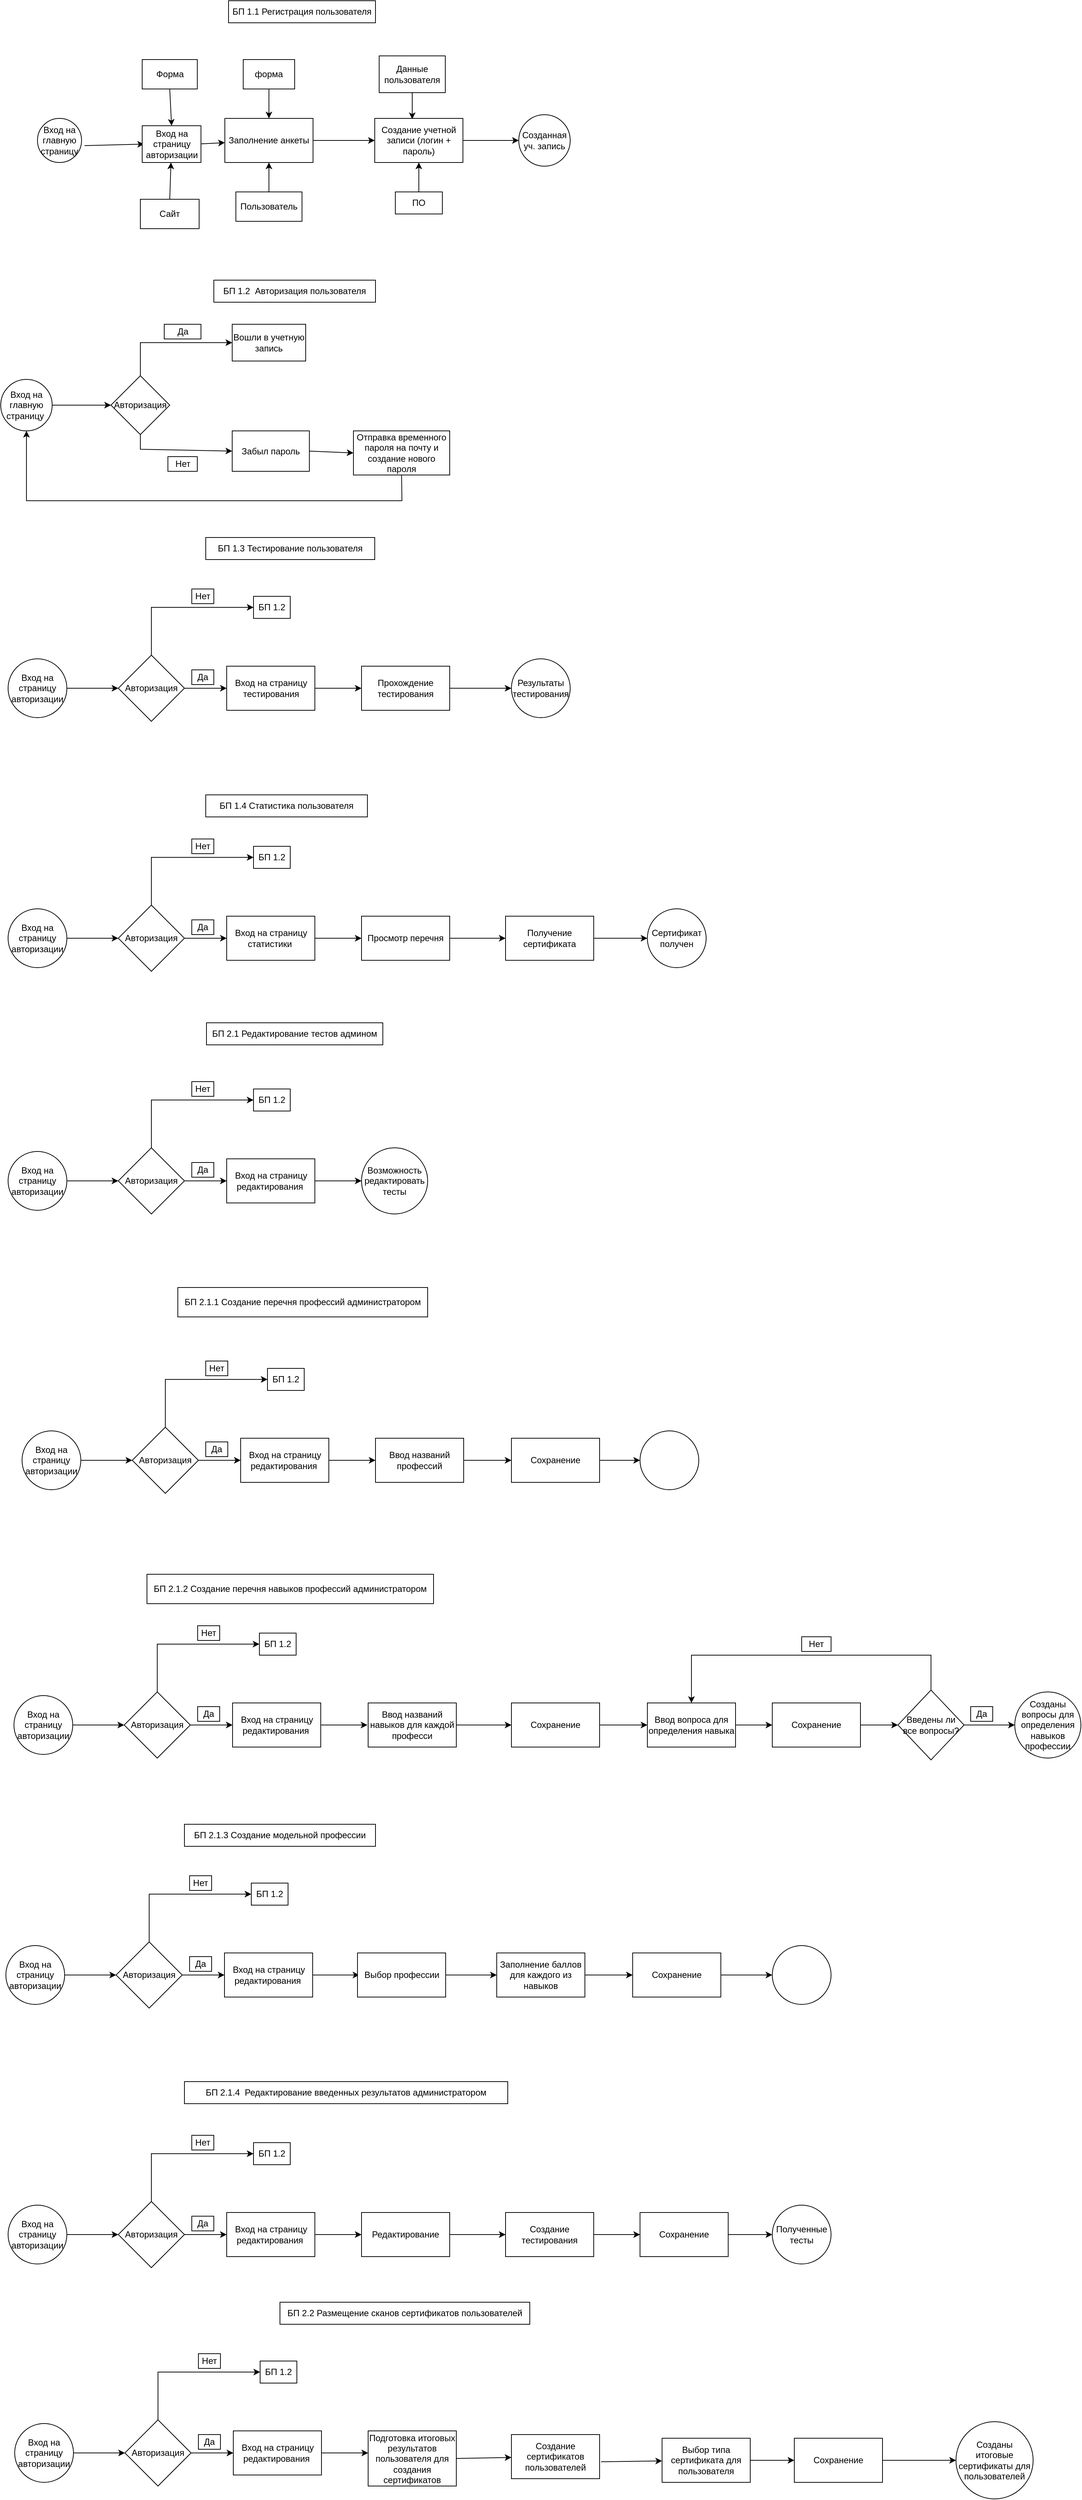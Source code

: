 <mxfile version="21.8.0" type="device">
  <diagram name="Страница — 1" id="eKmvlIrPZqsu3NTZ5pW7">
    <mxGraphModel dx="1434" dy="1959" grid="1" gridSize="10" guides="1" tooltips="1" connect="1" arrows="1" fold="1" page="1" pageScale="1" pageWidth="827" pageHeight="1169" math="0" shadow="0">
      <root>
        <mxCell id="0" />
        <mxCell id="1" parent="0" />
        <mxCell id="GzU0pgGpL7UO4AFy3YDo-4" value="" style="endArrow=classic;html=1;rounded=0;exitX=0.5;exitY=0;exitDx=0;exitDy=0;" edge="1" parent="1" source="GzU0pgGpL7UO4AFy3YDo-5" target="GzU0pgGpL7UO4AFy3YDo-54">
          <mxGeometry width="50" height="50" relative="1" as="geometry">
            <mxPoint x="245" y="196" as="sourcePoint" />
            <mxPoint x="250" y="160" as="targetPoint" />
          </mxGeometry>
        </mxCell>
        <mxCell id="GzU0pgGpL7UO4AFy3YDo-5" value="Сайт" style="whiteSpace=wrap;html=1;" vertex="1" parent="1">
          <mxGeometry x="210" y="200" width="80" height="40" as="geometry" />
        </mxCell>
        <mxCell id="GzU0pgGpL7UO4AFy3YDo-6" value="" style="endArrow=classic;html=1;rounded=0;entryX=0.5;entryY=0;entryDx=0;entryDy=0;exitX=0.5;exitY=1;exitDx=0;exitDy=0;" edge="1" parent="1" source="GzU0pgGpL7UO4AFy3YDo-9" target="GzU0pgGpL7UO4AFy3YDo-54">
          <mxGeometry width="50" height="50" relative="1" as="geometry">
            <mxPoint x="250" y="60" as="sourcePoint" />
            <mxPoint x="250" y="90" as="targetPoint" />
          </mxGeometry>
        </mxCell>
        <mxCell id="GzU0pgGpL7UO4AFy3YDo-9" value="Форма" style="rounded=0;whiteSpace=wrap;html=1;" vertex="1" parent="1">
          <mxGeometry x="212.5" y="10" width="75" height="40" as="geometry" />
        </mxCell>
        <mxCell id="GzU0pgGpL7UO4AFy3YDo-10" value="" style="endArrow=classic;html=1;rounded=0;exitX=1;exitY=0.5;exitDx=0;exitDy=0;" edge="1" parent="1" target="GzU0pgGpL7UO4AFy3YDo-11">
          <mxGeometry width="50" height="50" relative="1" as="geometry">
            <mxPoint x="285" y="125" as="sourcePoint" />
            <mxPoint x="365" y="130" as="targetPoint" />
          </mxGeometry>
        </mxCell>
        <mxCell id="GzU0pgGpL7UO4AFy3YDo-11" value="Заполнение анкеты" style="rounded=0;whiteSpace=wrap;html=1;" vertex="1" parent="1">
          <mxGeometry x="325" y="90" width="120" height="60" as="geometry" />
        </mxCell>
        <mxCell id="GzU0pgGpL7UO4AFy3YDo-12" value="Пользователь" style="rounded=0;whiteSpace=wrap;html=1;" vertex="1" parent="1">
          <mxGeometry x="340" y="190" width="90" height="40" as="geometry" />
        </mxCell>
        <mxCell id="GzU0pgGpL7UO4AFy3YDo-13" value="форма" style="rounded=0;whiteSpace=wrap;html=1;" vertex="1" parent="1">
          <mxGeometry x="350" y="10" width="70" height="40" as="geometry" />
        </mxCell>
        <mxCell id="GzU0pgGpL7UO4AFy3YDo-14" value="" style="endArrow=classic;html=1;rounded=0;entryX=0.5;entryY=0;entryDx=0;entryDy=0;exitX=0.5;exitY=1;exitDx=0;exitDy=0;" edge="1" parent="1" source="GzU0pgGpL7UO4AFy3YDo-13" target="GzU0pgGpL7UO4AFy3YDo-11">
          <mxGeometry width="50" height="50" relative="1" as="geometry">
            <mxPoint x="505" y="430" as="sourcePoint" />
            <mxPoint x="555" y="380" as="targetPoint" />
          </mxGeometry>
        </mxCell>
        <mxCell id="GzU0pgGpL7UO4AFy3YDo-17" value="" style="endArrow=classic;html=1;rounded=0;entryX=0.5;entryY=1;entryDx=0;entryDy=0;exitX=0.5;exitY=0;exitDx=0;exitDy=0;" edge="1" parent="1" source="GzU0pgGpL7UO4AFy3YDo-12" target="GzU0pgGpL7UO4AFy3YDo-11">
          <mxGeometry width="50" height="50" relative="1" as="geometry">
            <mxPoint x="505" y="430" as="sourcePoint" />
            <mxPoint x="555" y="380" as="targetPoint" />
          </mxGeometry>
        </mxCell>
        <mxCell id="GzU0pgGpL7UO4AFy3YDo-18" value="Создание учетной записи (логин + пароль)" style="rounded=0;whiteSpace=wrap;html=1;" vertex="1" parent="1">
          <mxGeometry x="529" y="90" width="120" height="60" as="geometry" />
        </mxCell>
        <mxCell id="GzU0pgGpL7UO4AFy3YDo-19" value="" style="endArrow=classic;html=1;rounded=0;entryX=0;entryY=0.5;entryDx=0;entryDy=0;exitX=1;exitY=0.5;exitDx=0;exitDy=0;" edge="1" parent="1" source="GzU0pgGpL7UO4AFy3YDo-11" target="GzU0pgGpL7UO4AFy3YDo-18">
          <mxGeometry width="50" height="50" relative="1" as="geometry">
            <mxPoint x="505" y="430" as="sourcePoint" />
            <mxPoint x="555" y="380" as="targetPoint" />
          </mxGeometry>
        </mxCell>
        <mxCell id="GzU0pgGpL7UO4AFy3YDo-21" value="Данные пользователя" style="rounded=0;whiteSpace=wrap;html=1;" vertex="1" parent="1">
          <mxGeometry x="535" y="5" width="90" height="50" as="geometry" />
        </mxCell>
        <mxCell id="GzU0pgGpL7UO4AFy3YDo-22" value="ПО" style="rounded=0;whiteSpace=wrap;html=1;" vertex="1" parent="1">
          <mxGeometry x="557" y="190" width="64" height="30" as="geometry" />
        </mxCell>
        <mxCell id="GzU0pgGpL7UO4AFy3YDo-23" value="" style="endArrow=classic;html=1;rounded=0;entryX=0.5;entryY=1;entryDx=0;entryDy=0;exitX=0.5;exitY=0;exitDx=0;exitDy=0;" edge="1" parent="1" source="GzU0pgGpL7UO4AFy3YDo-22" target="GzU0pgGpL7UO4AFy3YDo-18">
          <mxGeometry width="50" height="50" relative="1" as="geometry">
            <mxPoint x="505" y="430" as="sourcePoint" />
            <mxPoint x="555" y="380" as="targetPoint" />
          </mxGeometry>
        </mxCell>
        <mxCell id="GzU0pgGpL7UO4AFy3YDo-24" value="" style="endArrow=classic;html=1;rounded=0;entryX=0.425;entryY=0.017;entryDx=0;entryDy=0;exitX=0.5;exitY=1;exitDx=0;exitDy=0;entryPerimeter=0;" edge="1" parent="1" source="GzU0pgGpL7UO4AFy3YDo-21" target="GzU0pgGpL7UO4AFy3YDo-18">
          <mxGeometry width="50" height="50" relative="1" as="geometry">
            <mxPoint x="505" y="430" as="sourcePoint" />
            <mxPoint x="555" y="380" as="targetPoint" />
          </mxGeometry>
        </mxCell>
        <mxCell id="GzU0pgGpL7UO4AFy3YDo-25" value="" style="endArrow=classic;html=1;rounded=0;exitX=1;exitY=0.5;exitDx=0;exitDy=0;" edge="1" parent="1" source="GzU0pgGpL7UO4AFy3YDo-18">
          <mxGeometry width="50" height="50" relative="1" as="geometry">
            <mxPoint x="505" y="430" as="sourcePoint" />
            <mxPoint x="725" y="120" as="targetPoint" />
          </mxGeometry>
        </mxCell>
        <mxCell id="GzU0pgGpL7UO4AFy3YDo-27" value="Созданная уч. запись" style="ellipse;whiteSpace=wrap;html=1;aspect=fixed;" vertex="1" parent="1">
          <mxGeometry x="725" y="85" width="70" height="70" as="geometry" />
        </mxCell>
        <mxCell id="GzU0pgGpL7UO4AFy3YDo-28" value="БП 1.1 Регистрация пользователя" style="rounded=0;whiteSpace=wrap;html=1;" vertex="1" parent="1">
          <mxGeometry x="330" y="-70" width="200" height="30" as="geometry" />
        </mxCell>
        <mxCell id="GzU0pgGpL7UO4AFy3YDo-29" value="Вход на главную страницу&amp;nbsp;" style="ellipse;whiteSpace=wrap;html=1;aspect=fixed;" vertex="1" parent="1">
          <mxGeometry x="20" y="445" width="70" height="70" as="geometry" />
        </mxCell>
        <mxCell id="GzU0pgGpL7UO4AFy3YDo-30" value="БП 1.2&amp;nbsp; Авторизация пользователя" style="rounded=0;whiteSpace=wrap;html=1;" vertex="1" parent="1">
          <mxGeometry x="310" y="310" width="220" height="30" as="geometry" />
        </mxCell>
        <mxCell id="GzU0pgGpL7UO4AFy3YDo-50" value="Вход на главную страницу" style="ellipse;whiteSpace=wrap;html=1;aspect=fixed;" vertex="1" parent="1">
          <mxGeometry x="70" y="90" width="60" height="60" as="geometry" />
        </mxCell>
        <mxCell id="GzU0pgGpL7UO4AFy3YDo-52" value="" style="endArrow=classic;html=1;rounded=0;entryX=0;entryY=0.5;entryDx=0;entryDy=0;exitX=1.067;exitY=0.617;exitDx=0;exitDy=0;exitPerimeter=0;" edge="1" parent="1" source="GzU0pgGpL7UO4AFy3YDo-50">
          <mxGeometry width="50" height="50" relative="1" as="geometry">
            <mxPoint x="100" y="170" as="sourcePoint" />
            <mxPoint x="215" y="125" as="targetPoint" />
            <Array as="points" />
          </mxGeometry>
        </mxCell>
        <mxCell id="GzU0pgGpL7UO4AFy3YDo-54" value="Вход на страницу авторизации" style="rounded=0;whiteSpace=wrap;html=1;" vertex="1" parent="1">
          <mxGeometry x="212.5" y="100" width="80" height="50" as="geometry" />
        </mxCell>
        <mxCell id="GzU0pgGpL7UO4AFy3YDo-55" value="Авторизация" style="rhombus;whiteSpace=wrap;html=1;" vertex="1" parent="1">
          <mxGeometry x="170" y="440" width="80" height="80" as="geometry" />
        </mxCell>
        <mxCell id="GzU0pgGpL7UO4AFy3YDo-56" value="Вошли в учетную запись" style="rounded=0;whiteSpace=wrap;html=1;" vertex="1" parent="1">
          <mxGeometry x="335" y="370" width="100" height="50" as="geometry" />
        </mxCell>
        <mxCell id="GzU0pgGpL7UO4AFy3YDo-57" value="Забыл пароль" style="rounded=0;whiteSpace=wrap;html=1;" vertex="1" parent="1">
          <mxGeometry x="335" y="515" width="105" height="55" as="geometry" />
        </mxCell>
        <mxCell id="GzU0pgGpL7UO4AFy3YDo-58" value="" style="endArrow=classic;html=1;rounded=0;exitX=0.5;exitY=0;exitDx=0;exitDy=0;entryX=0;entryY=0.5;entryDx=0;entryDy=0;" edge="1" parent="1" source="GzU0pgGpL7UO4AFy3YDo-55" target="GzU0pgGpL7UO4AFy3YDo-56">
          <mxGeometry width="50" height="50" relative="1" as="geometry">
            <mxPoint x="330" y="370" as="sourcePoint" />
            <mxPoint x="380" y="320" as="targetPoint" />
            <Array as="points">
              <mxPoint x="210" y="395" />
            </Array>
          </mxGeometry>
        </mxCell>
        <mxCell id="GzU0pgGpL7UO4AFy3YDo-59" value="" style="endArrow=classic;html=1;rounded=0;exitX=1;exitY=0.5;exitDx=0;exitDy=0;entryX=0;entryY=0.5;entryDx=0;entryDy=0;" edge="1" parent="1" source="GzU0pgGpL7UO4AFy3YDo-29" target="GzU0pgGpL7UO4AFy3YDo-55">
          <mxGeometry width="50" height="50" relative="1" as="geometry">
            <mxPoint x="330" y="370" as="sourcePoint" />
            <mxPoint x="380" y="320" as="targetPoint" />
          </mxGeometry>
        </mxCell>
        <mxCell id="GzU0pgGpL7UO4AFy3YDo-60" value="" style="endArrow=classic;html=1;rounded=0;exitX=0.5;exitY=1;exitDx=0;exitDy=0;entryX=0;entryY=0.5;entryDx=0;entryDy=0;" edge="1" parent="1" source="GzU0pgGpL7UO4AFy3YDo-55" target="GzU0pgGpL7UO4AFy3YDo-57">
          <mxGeometry width="50" height="50" relative="1" as="geometry">
            <mxPoint x="330" y="370" as="sourcePoint" />
            <mxPoint x="380" y="320" as="targetPoint" />
            <Array as="points">
              <mxPoint x="210" y="540" />
            </Array>
          </mxGeometry>
        </mxCell>
        <mxCell id="GzU0pgGpL7UO4AFy3YDo-61" value="Отправка временного пароля на почту и создание нового пароля" style="rounded=0;whiteSpace=wrap;html=1;" vertex="1" parent="1">
          <mxGeometry x="500" y="515" width="131" height="60" as="geometry" />
        </mxCell>
        <mxCell id="GzU0pgGpL7UO4AFy3YDo-62" value="" style="endArrow=classic;html=1;rounded=0;entryX=0;entryY=0.5;entryDx=0;entryDy=0;exitX=1;exitY=0.5;exitDx=0;exitDy=0;" edge="1" parent="1" source="GzU0pgGpL7UO4AFy3YDo-57" target="GzU0pgGpL7UO4AFy3YDo-61">
          <mxGeometry width="50" height="50" relative="1" as="geometry">
            <mxPoint x="330" y="370" as="sourcePoint" />
            <mxPoint x="380" y="320" as="targetPoint" />
          </mxGeometry>
        </mxCell>
        <mxCell id="GzU0pgGpL7UO4AFy3YDo-63" value="" style="endArrow=classic;html=1;rounded=0;entryX=0.5;entryY=1;entryDx=0;entryDy=0;exitX=0.5;exitY=1;exitDx=0;exitDy=0;" edge="1" parent="1" source="GzU0pgGpL7UO4AFy3YDo-61" target="GzU0pgGpL7UO4AFy3YDo-29">
          <mxGeometry width="50" height="50" relative="1" as="geometry">
            <mxPoint x="330" y="370" as="sourcePoint" />
            <mxPoint x="380" y="320" as="targetPoint" />
            <Array as="points">
              <mxPoint x="566" y="610" />
              <mxPoint x="55" y="610" />
            </Array>
          </mxGeometry>
        </mxCell>
        <mxCell id="GzU0pgGpL7UO4AFy3YDo-65" value="Да" style="rounded=0;whiteSpace=wrap;html=1;" vertex="1" parent="1">
          <mxGeometry x="242.5" y="370" width="50" height="20" as="geometry" />
        </mxCell>
        <mxCell id="GzU0pgGpL7UO4AFy3YDo-66" value="Нет" style="rounded=0;whiteSpace=wrap;html=1;" vertex="1" parent="1">
          <mxGeometry x="247.5" y="550" width="40" height="20" as="geometry" />
        </mxCell>
        <mxCell id="GzU0pgGpL7UO4AFy3YDo-67" value="БП 1.3 Тестирование пользователя" style="rounded=0;whiteSpace=wrap;html=1;" vertex="1" parent="1">
          <mxGeometry x="299" y="660" width="230" height="30" as="geometry" />
        </mxCell>
        <mxCell id="GzU0pgGpL7UO4AFy3YDo-68" value="Вход на страницу авторизации" style="ellipse;whiteSpace=wrap;html=1;aspect=fixed;" vertex="1" parent="1">
          <mxGeometry x="30" y="825" width="80" height="80" as="geometry" />
        </mxCell>
        <mxCell id="GzU0pgGpL7UO4AFy3YDo-69" value="Прохождение тестирования" style="rounded=0;whiteSpace=wrap;html=1;" vertex="1" parent="1">
          <mxGeometry x="511" y="835" width="120" height="60" as="geometry" />
        </mxCell>
        <mxCell id="GzU0pgGpL7UO4AFy3YDo-70" value="Вход на страницу тестирования" style="rounded=0;whiteSpace=wrap;html=1;" vertex="1" parent="1">
          <mxGeometry x="327.5" y="835" width="120" height="60" as="geometry" />
        </mxCell>
        <mxCell id="GzU0pgGpL7UO4AFy3YDo-71" value="Авторизация" style="rhombus;whiteSpace=wrap;html=1;" vertex="1" parent="1">
          <mxGeometry x="180" y="820" width="90" height="90" as="geometry" />
        </mxCell>
        <mxCell id="GzU0pgGpL7UO4AFy3YDo-73" value="" style="endArrow=classic;html=1;rounded=0;entryX=0;entryY=0.5;entryDx=0;entryDy=0;exitX=1;exitY=0.5;exitDx=0;exitDy=0;" edge="1" parent="1" source="GzU0pgGpL7UO4AFy3YDo-71" target="GzU0pgGpL7UO4AFy3YDo-70">
          <mxGeometry width="50" height="50" relative="1" as="geometry">
            <mxPoint x="330" y="670" as="sourcePoint" />
            <mxPoint x="380" y="620" as="targetPoint" />
          </mxGeometry>
        </mxCell>
        <mxCell id="GzU0pgGpL7UO4AFy3YDo-74" value="Нет" style="rounded=0;whiteSpace=wrap;html=1;" vertex="1" parent="1">
          <mxGeometry x="280" y="730" width="30" height="20" as="geometry" />
        </mxCell>
        <mxCell id="GzU0pgGpL7UO4AFy3YDo-75" value="Да" style="rounded=0;whiteSpace=wrap;html=1;" vertex="1" parent="1">
          <mxGeometry x="280" y="840" width="30" height="20" as="geometry" />
        </mxCell>
        <mxCell id="GzU0pgGpL7UO4AFy3YDo-77" value="Результаты тестирования" style="ellipse;whiteSpace=wrap;html=1;aspect=fixed;" vertex="1" parent="1">
          <mxGeometry x="715" y="825" width="80" height="80" as="geometry" />
        </mxCell>
        <mxCell id="GzU0pgGpL7UO4AFy3YDo-78" value="" style="endArrow=classic;html=1;rounded=0;entryX=0;entryY=0.5;entryDx=0;entryDy=0;exitX=1;exitY=0.5;exitDx=0;exitDy=0;" edge="1" parent="1" source="GzU0pgGpL7UO4AFy3YDo-70" target="GzU0pgGpL7UO4AFy3YDo-69">
          <mxGeometry width="50" height="50" relative="1" as="geometry">
            <mxPoint x="330" y="670" as="sourcePoint" />
            <mxPoint x="380" y="620" as="targetPoint" />
          </mxGeometry>
        </mxCell>
        <mxCell id="GzU0pgGpL7UO4AFy3YDo-79" value="" style="endArrow=classic;html=1;rounded=0;entryX=0;entryY=0.5;entryDx=0;entryDy=0;exitX=1;exitY=0.5;exitDx=0;exitDy=0;" edge="1" parent="1" source="GzU0pgGpL7UO4AFy3YDo-69" target="GzU0pgGpL7UO4AFy3YDo-77">
          <mxGeometry width="50" height="50" relative="1" as="geometry">
            <mxPoint x="330" y="670" as="sourcePoint" />
            <mxPoint x="380" y="620" as="targetPoint" />
          </mxGeometry>
        </mxCell>
        <mxCell id="GzU0pgGpL7UO4AFy3YDo-80" value="БП 1.4 Статистика пользователя" style="rounded=0;whiteSpace=wrap;html=1;" vertex="1" parent="1">
          <mxGeometry x="299" y="1010" width="220" height="30" as="geometry" />
        </mxCell>
        <mxCell id="GzU0pgGpL7UO4AFy3YDo-82" value="БП 1.2" style="rounded=0;whiteSpace=wrap;html=1;" vertex="1" parent="1">
          <mxGeometry x="364" y="740" width="50" height="30" as="geometry" />
        </mxCell>
        <mxCell id="GzU0pgGpL7UO4AFy3YDo-83" value="" style="endArrow=classic;html=1;rounded=0;exitX=1;exitY=0.5;exitDx=0;exitDy=0;entryX=0;entryY=0.5;entryDx=0;entryDy=0;" edge="1" parent="1" source="GzU0pgGpL7UO4AFy3YDo-68" target="GzU0pgGpL7UO4AFy3YDo-71">
          <mxGeometry width="50" height="50" relative="1" as="geometry">
            <mxPoint x="330" y="670" as="sourcePoint" />
            <mxPoint x="380" y="620" as="targetPoint" />
          </mxGeometry>
        </mxCell>
        <mxCell id="GzU0pgGpL7UO4AFy3YDo-84" value="" style="endArrow=classic;html=1;rounded=0;exitX=0.5;exitY=0;exitDx=0;exitDy=0;entryX=0;entryY=0.5;entryDx=0;entryDy=0;" edge="1" parent="1" source="GzU0pgGpL7UO4AFy3YDo-71" target="GzU0pgGpL7UO4AFy3YDo-82">
          <mxGeometry width="50" height="50" relative="1" as="geometry">
            <mxPoint x="330" y="670" as="sourcePoint" />
            <mxPoint x="380" y="620" as="targetPoint" />
            <Array as="points">
              <mxPoint x="225" y="755" />
            </Array>
          </mxGeometry>
        </mxCell>
        <mxCell id="GzU0pgGpL7UO4AFy3YDo-91" value="Вход на страницу авторизации" style="ellipse;whiteSpace=wrap;html=1;aspect=fixed;" vertex="1" parent="1">
          <mxGeometry x="30" y="1165" width="80" height="80" as="geometry" />
        </mxCell>
        <mxCell id="GzU0pgGpL7UO4AFy3YDo-92" value="Вход на страницу&lt;br&gt;статистики&amp;nbsp;" style="rounded=0;whiteSpace=wrap;html=1;" vertex="1" parent="1">
          <mxGeometry x="327.5" y="1175" width="120" height="60" as="geometry" />
        </mxCell>
        <mxCell id="GzU0pgGpL7UO4AFy3YDo-93" value="Авторизация" style="rhombus;whiteSpace=wrap;html=1;" vertex="1" parent="1">
          <mxGeometry x="180" y="1160" width="90" height="90" as="geometry" />
        </mxCell>
        <mxCell id="GzU0pgGpL7UO4AFy3YDo-94" value="" style="endArrow=classic;html=1;rounded=0;entryX=0;entryY=0.5;entryDx=0;entryDy=0;exitX=1;exitY=0.5;exitDx=0;exitDy=0;" edge="1" parent="1" source="GzU0pgGpL7UO4AFy3YDo-93" target="GzU0pgGpL7UO4AFy3YDo-92">
          <mxGeometry width="50" height="50" relative="1" as="geometry">
            <mxPoint x="330" y="1010" as="sourcePoint" />
            <mxPoint x="380" y="960" as="targetPoint" />
          </mxGeometry>
        </mxCell>
        <mxCell id="GzU0pgGpL7UO4AFy3YDo-95" value="Нет" style="rounded=0;whiteSpace=wrap;html=1;" vertex="1" parent="1">
          <mxGeometry x="280" y="1070" width="30" height="20" as="geometry" />
        </mxCell>
        <mxCell id="GzU0pgGpL7UO4AFy3YDo-96" value="Да" style="rounded=0;whiteSpace=wrap;html=1;" vertex="1" parent="1">
          <mxGeometry x="280" y="1180" width="30" height="20" as="geometry" />
        </mxCell>
        <mxCell id="GzU0pgGpL7UO4AFy3YDo-97" value="" style="endArrow=classic;html=1;rounded=0;entryX=0;entryY=0.5;entryDx=0;entryDy=0;exitX=1;exitY=0.5;exitDx=0;exitDy=0;" edge="1" parent="1" source="GzU0pgGpL7UO4AFy3YDo-92">
          <mxGeometry width="50" height="50" relative="1" as="geometry">
            <mxPoint x="330" y="1010" as="sourcePoint" />
            <mxPoint x="511" y="1205" as="targetPoint" />
          </mxGeometry>
        </mxCell>
        <mxCell id="GzU0pgGpL7UO4AFy3YDo-98" value="БП 1.2" style="rounded=0;whiteSpace=wrap;html=1;" vertex="1" parent="1">
          <mxGeometry x="364" y="1080" width="50" height="30" as="geometry" />
        </mxCell>
        <mxCell id="GzU0pgGpL7UO4AFy3YDo-99" value="" style="endArrow=classic;html=1;rounded=0;exitX=1;exitY=0.5;exitDx=0;exitDy=0;entryX=0;entryY=0.5;entryDx=0;entryDy=0;" edge="1" parent="1" source="GzU0pgGpL7UO4AFy3YDo-91" target="GzU0pgGpL7UO4AFy3YDo-93">
          <mxGeometry width="50" height="50" relative="1" as="geometry">
            <mxPoint x="330" y="1010" as="sourcePoint" />
            <mxPoint x="380" y="960" as="targetPoint" />
          </mxGeometry>
        </mxCell>
        <mxCell id="GzU0pgGpL7UO4AFy3YDo-100" value="" style="endArrow=classic;html=1;rounded=0;exitX=0.5;exitY=0;exitDx=0;exitDy=0;entryX=0;entryY=0.5;entryDx=0;entryDy=0;" edge="1" parent="1" source="GzU0pgGpL7UO4AFy3YDo-93" target="GzU0pgGpL7UO4AFy3YDo-98">
          <mxGeometry width="50" height="50" relative="1" as="geometry">
            <mxPoint x="330" y="1010" as="sourcePoint" />
            <mxPoint x="380" y="960" as="targetPoint" />
            <Array as="points">
              <mxPoint x="225" y="1095" />
            </Array>
          </mxGeometry>
        </mxCell>
        <mxCell id="GzU0pgGpL7UO4AFy3YDo-101" value="Просмотр перечня" style="rounded=0;whiteSpace=wrap;html=1;" vertex="1" parent="1">
          <mxGeometry x="511" y="1175" width="120" height="60" as="geometry" />
        </mxCell>
        <mxCell id="GzU0pgGpL7UO4AFy3YDo-102" value="Получение сертификата" style="rounded=0;whiteSpace=wrap;html=1;" vertex="1" parent="1">
          <mxGeometry x="707" y="1175" width="120" height="60" as="geometry" />
        </mxCell>
        <mxCell id="GzU0pgGpL7UO4AFy3YDo-103" value="" style="endArrow=classic;html=1;rounded=0;entryX=0;entryY=0.5;entryDx=0;entryDy=0;exitX=1;exitY=0.5;exitDx=0;exitDy=0;" edge="1" parent="1" source="GzU0pgGpL7UO4AFy3YDo-101" target="GzU0pgGpL7UO4AFy3YDo-102">
          <mxGeometry width="50" height="50" relative="1" as="geometry">
            <mxPoint x="330" y="970" as="sourcePoint" />
            <mxPoint x="380" y="920" as="targetPoint" />
          </mxGeometry>
        </mxCell>
        <mxCell id="GzU0pgGpL7UO4AFy3YDo-104" value="Сертификат получен" style="ellipse;whiteSpace=wrap;html=1;aspect=fixed;" vertex="1" parent="1">
          <mxGeometry x="900" y="1165" width="80" height="80" as="geometry" />
        </mxCell>
        <mxCell id="GzU0pgGpL7UO4AFy3YDo-105" value="" style="endArrow=classic;html=1;rounded=0;entryX=0;entryY=0.5;entryDx=0;entryDy=0;exitX=1;exitY=0.5;exitDx=0;exitDy=0;" edge="1" parent="1" source="GzU0pgGpL7UO4AFy3YDo-102" target="GzU0pgGpL7UO4AFy3YDo-104">
          <mxGeometry width="50" height="50" relative="1" as="geometry">
            <mxPoint x="330" y="970" as="sourcePoint" />
            <mxPoint x="380" y="920" as="targetPoint" />
          </mxGeometry>
        </mxCell>
        <mxCell id="GzU0pgGpL7UO4AFy3YDo-106" value="БП 2.1 Редактирование тестов админом" style="rounded=0;whiteSpace=wrap;html=1;" vertex="1" parent="1">
          <mxGeometry x="300" y="1320" width="240" height="30" as="geometry" />
        </mxCell>
        <mxCell id="GzU0pgGpL7UO4AFy3YDo-107" value="Вход на страницу авторизации" style="ellipse;whiteSpace=wrap;html=1;aspect=fixed;" vertex="1" parent="1">
          <mxGeometry x="30" y="1495" width="80" height="80" as="geometry" />
        </mxCell>
        <mxCell id="GzU0pgGpL7UO4AFy3YDo-108" value="Вход на страницу&lt;br&gt;редактирования&amp;nbsp;" style="rounded=0;whiteSpace=wrap;html=1;" vertex="1" parent="1">
          <mxGeometry x="327.5" y="1505" width="120" height="60" as="geometry" />
        </mxCell>
        <mxCell id="GzU0pgGpL7UO4AFy3YDo-109" value="Авторизация" style="rhombus;whiteSpace=wrap;html=1;" vertex="1" parent="1">
          <mxGeometry x="180" y="1490" width="90" height="90" as="geometry" />
        </mxCell>
        <mxCell id="GzU0pgGpL7UO4AFy3YDo-110" value="" style="endArrow=classic;html=1;rounded=0;entryX=0;entryY=0.5;entryDx=0;entryDy=0;exitX=1;exitY=0.5;exitDx=0;exitDy=0;" edge="1" parent="1" source="GzU0pgGpL7UO4AFy3YDo-109" target="GzU0pgGpL7UO4AFy3YDo-108">
          <mxGeometry width="50" height="50" relative="1" as="geometry">
            <mxPoint x="330" y="1340" as="sourcePoint" />
            <mxPoint x="380" y="1290" as="targetPoint" />
          </mxGeometry>
        </mxCell>
        <mxCell id="GzU0pgGpL7UO4AFy3YDo-111" value="Нет" style="rounded=0;whiteSpace=wrap;html=1;" vertex="1" parent="1">
          <mxGeometry x="280" y="1400" width="30" height="20" as="geometry" />
        </mxCell>
        <mxCell id="GzU0pgGpL7UO4AFy3YDo-112" value="Да" style="rounded=0;whiteSpace=wrap;html=1;" vertex="1" parent="1">
          <mxGeometry x="280" y="1510" width="30" height="20" as="geometry" />
        </mxCell>
        <mxCell id="GzU0pgGpL7UO4AFy3YDo-113" value="" style="endArrow=classic;html=1;rounded=0;entryX=0;entryY=0.5;entryDx=0;entryDy=0;exitX=1;exitY=0.5;exitDx=0;exitDy=0;" edge="1" parent="1" source="GzU0pgGpL7UO4AFy3YDo-108">
          <mxGeometry width="50" height="50" relative="1" as="geometry">
            <mxPoint x="330" y="1340" as="sourcePoint" />
            <mxPoint x="511" y="1535" as="targetPoint" />
          </mxGeometry>
        </mxCell>
        <mxCell id="GzU0pgGpL7UO4AFy3YDo-114" value="БП 1.2" style="rounded=0;whiteSpace=wrap;html=1;" vertex="1" parent="1">
          <mxGeometry x="364" y="1410" width="50" height="30" as="geometry" />
        </mxCell>
        <mxCell id="GzU0pgGpL7UO4AFy3YDo-115" value="" style="endArrow=classic;html=1;rounded=0;exitX=1;exitY=0.5;exitDx=0;exitDy=0;entryX=0;entryY=0.5;entryDx=0;entryDy=0;" edge="1" parent="1" source="GzU0pgGpL7UO4AFy3YDo-107" target="GzU0pgGpL7UO4AFy3YDo-109">
          <mxGeometry width="50" height="50" relative="1" as="geometry">
            <mxPoint x="330" y="1340" as="sourcePoint" />
            <mxPoint x="380" y="1290" as="targetPoint" />
          </mxGeometry>
        </mxCell>
        <mxCell id="GzU0pgGpL7UO4AFy3YDo-116" value="" style="endArrow=classic;html=1;rounded=0;exitX=0.5;exitY=0;exitDx=0;exitDy=0;entryX=0;entryY=0.5;entryDx=0;entryDy=0;" edge="1" parent="1" source="GzU0pgGpL7UO4AFy3YDo-109" target="GzU0pgGpL7UO4AFy3YDo-114">
          <mxGeometry width="50" height="50" relative="1" as="geometry">
            <mxPoint x="330" y="1340" as="sourcePoint" />
            <mxPoint x="380" y="1290" as="targetPoint" />
            <Array as="points">
              <mxPoint x="225" y="1425" />
            </Array>
          </mxGeometry>
        </mxCell>
        <mxCell id="GzU0pgGpL7UO4AFy3YDo-117" value="Возможность редактировать тесты" style="ellipse;whiteSpace=wrap;html=1;aspect=fixed;" vertex="1" parent="1">
          <mxGeometry x="511" y="1490" width="90" height="90" as="geometry" />
        </mxCell>
        <mxCell id="GzU0pgGpL7UO4AFy3YDo-118" value="БП 2.1.1 Создание перечня профессий администратором" style="rounded=0;whiteSpace=wrap;html=1;" vertex="1" parent="1">
          <mxGeometry x="261" y="1680" width="340" height="40" as="geometry" />
        </mxCell>
        <mxCell id="GzU0pgGpL7UO4AFy3YDo-119" value="Вход на страницу авторизации" style="ellipse;whiteSpace=wrap;html=1;aspect=fixed;" vertex="1" parent="1">
          <mxGeometry x="49" y="1875" width="80" height="80" as="geometry" />
        </mxCell>
        <mxCell id="GzU0pgGpL7UO4AFy3YDo-120" value="Вход на страницу&lt;br&gt;редактирования&amp;nbsp;" style="rounded=0;whiteSpace=wrap;html=1;" vertex="1" parent="1">
          <mxGeometry x="346.5" y="1885" width="120" height="60" as="geometry" />
        </mxCell>
        <mxCell id="GzU0pgGpL7UO4AFy3YDo-121" value="Авторизация" style="rhombus;whiteSpace=wrap;html=1;" vertex="1" parent="1">
          <mxGeometry x="199" y="1870" width="90" height="90" as="geometry" />
        </mxCell>
        <mxCell id="GzU0pgGpL7UO4AFy3YDo-122" value="" style="endArrow=classic;html=1;rounded=0;entryX=0;entryY=0.5;entryDx=0;entryDy=0;exitX=1;exitY=0.5;exitDx=0;exitDy=0;" edge="1" parent="1" source="GzU0pgGpL7UO4AFy3YDo-121" target="GzU0pgGpL7UO4AFy3YDo-120">
          <mxGeometry width="50" height="50" relative="1" as="geometry">
            <mxPoint x="349" y="1720" as="sourcePoint" />
            <mxPoint x="399" y="1670" as="targetPoint" />
          </mxGeometry>
        </mxCell>
        <mxCell id="GzU0pgGpL7UO4AFy3YDo-123" value="Нет" style="rounded=0;whiteSpace=wrap;html=1;" vertex="1" parent="1">
          <mxGeometry x="299" y="1780" width="30" height="20" as="geometry" />
        </mxCell>
        <mxCell id="GzU0pgGpL7UO4AFy3YDo-124" value="Да" style="rounded=0;whiteSpace=wrap;html=1;" vertex="1" parent="1">
          <mxGeometry x="299" y="1890" width="30" height="20" as="geometry" />
        </mxCell>
        <mxCell id="GzU0pgGpL7UO4AFy3YDo-125" value="" style="endArrow=classic;html=1;rounded=0;entryX=0;entryY=0.5;entryDx=0;entryDy=0;exitX=1;exitY=0.5;exitDx=0;exitDy=0;" edge="1" parent="1" source="GzU0pgGpL7UO4AFy3YDo-120">
          <mxGeometry width="50" height="50" relative="1" as="geometry">
            <mxPoint x="349" y="1720" as="sourcePoint" />
            <mxPoint x="530" y="1915" as="targetPoint" />
          </mxGeometry>
        </mxCell>
        <mxCell id="GzU0pgGpL7UO4AFy3YDo-126" value="БП 1.2" style="rounded=0;whiteSpace=wrap;html=1;" vertex="1" parent="1">
          <mxGeometry x="383" y="1790" width="50" height="30" as="geometry" />
        </mxCell>
        <mxCell id="GzU0pgGpL7UO4AFy3YDo-127" value="" style="endArrow=classic;html=1;rounded=0;exitX=1;exitY=0.5;exitDx=0;exitDy=0;entryX=0;entryY=0.5;entryDx=0;entryDy=0;" edge="1" parent="1" source="GzU0pgGpL7UO4AFy3YDo-119" target="GzU0pgGpL7UO4AFy3YDo-121">
          <mxGeometry width="50" height="50" relative="1" as="geometry">
            <mxPoint x="349" y="1720" as="sourcePoint" />
            <mxPoint x="399" y="1670" as="targetPoint" />
          </mxGeometry>
        </mxCell>
        <mxCell id="GzU0pgGpL7UO4AFy3YDo-128" value="" style="endArrow=classic;html=1;rounded=0;exitX=0.5;exitY=0;exitDx=0;exitDy=0;entryX=0;entryY=0.5;entryDx=0;entryDy=0;" edge="1" parent="1" source="GzU0pgGpL7UO4AFy3YDo-121" target="GzU0pgGpL7UO4AFy3YDo-126">
          <mxGeometry width="50" height="50" relative="1" as="geometry">
            <mxPoint x="349" y="1720" as="sourcePoint" />
            <mxPoint x="399" y="1670" as="targetPoint" />
            <Array as="points">
              <mxPoint x="244" y="1805" />
            </Array>
          </mxGeometry>
        </mxCell>
        <mxCell id="GzU0pgGpL7UO4AFy3YDo-129" value="Ввод названий профессий" style="rounded=0;whiteSpace=wrap;html=1;" vertex="1" parent="1">
          <mxGeometry x="530" y="1885" width="120" height="60" as="geometry" />
        </mxCell>
        <mxCell id="GzU0pgGpL7UO4AFy3YDo-130" value="Сохранение" style="rounded=0;whiteSpace=wrap;html=1;" vertex="1" parent="1">
          <mxGeometry x="715" y="1885" width="120" height="60" as="geometry" />
        </mxCell>
        <mxCell id="GzU0pgGpL7UO4AFy3YDo-131" value="" style="ellipse;whiteSpace=wrap;html=1;aspect=fixed;" vertex="1" parent="1">
          <mxGeometry x="890" y="1875" width="80" height="80" as="geometry" />
        </mxCell>
        <mxCell id="GzU0pgGpL7UO4AFy3YDo-132" value="" style="endArrow=classic;html=1;rounded=0;entryX=0;entryY=0.5;entryDx=0;entryDy=0;exitX=1;exitY=0.5;exitDx=0;exitDy=0;" edge="1" parent="1" source="GzU0pgGpL7UO4AFy3YDo-129" target="GzU0pgGpL7UO4AFy3YDo-130">
          <mxGeometry width="50" height="50" relative="1" as="geometry">
            <mxPoint x="600" y="1840" as="sourcePoint" />
            <mxPoint x="650" y="1790" as="targetPoint" />
          </mxGeometry>
        </mxCell>
        <mxCell id="GzU0pgGpL7UO4AFy3YDo-133" value="" style="endArrow=classic;html=1;rounded=0;entryX=0;entryY=0.5;entryDx=0;entryDy=0;exitX=1;exitY=0.5;exitDx=0;exitDy=0;" edge="1" parent="1" source="GzU0pgGpL7UO4AFy3YDo-130" target="GzU0pgGpL7UO4AFy3YDo-131">
          <mxGeometry width="50" height="50" relative="1" as="geometry">
            <mxPoint x="600" y="1840" as="sourcePoint" />
            <mxPoint x="650" y="1790" as="targetPoint" />
          </mxGeometry>
        </mxCell>
        <mxCell id="GzU0pgGpL7UO4AFy3YDo-134" value="БП 2.1.2 Создание перечня навыков профессий администратором" style="rounded=0;whiteSpace=wrap;html=1;" vertex="1" parent="1">
          <mxGeometry x="219" y="2070" width="390" height="40" as="geometry" />
        </mxCell>
        <mxCell id="GzU0pgGpL7UO4AFy3YDo-135" value="Вход на страницу авторизации" style="ellipse;whiteSpace=wrap;html=1;aspect=fixed;" vertex="1" parent="1">
          <mxGeometry x="38" y="2235" width="80" height="80" as="geometry" />
        </mxCell>
        <mxCell id="GzU0pgGpL7UO4AFy3YDo-136" value="Вход на страницу&lt;br&gt;редактирования&amp;nbsp;" style="rounded=0;whiteSpace=wrap;html=1;" vertex="1" parent="1">
          <mxGeometry x="335.5" y="2245" width="120" height="60" as="geometry" />
        </mxCell>
        <mxCell id="GzU0pgGpL7UO4AFy3YDo-137" value="Авторизация" style="rhombus;whiteSpace=wrap;html=1;" vertex="1" parent="1">
          <mxGeometry x="188" y="2230" width="90" height="90" as="geometry" />
        </mxCell>
        <mxCell id="GzU0pgGpL7UO4AFy3YDo-138" value="" style="endArrow=classic;html=1;rounded=0;entryX=0;entryY=0.5;entryDx=0;entryDy=0;exitX=1;exitY=0.5;exitDx=0;exitDy=0;" edge="1" parent="1" source="GzU0pgGpL7UO4AFy3YDo-137" target="GzU0pgGpL7UO4AFy3YDo-136">
          <mxGeometry width="50" height="50" relative="1" as="geometry">
            <mxPoint x="338" y="2080" as="sourcePoint" />
            <mxPoint x="388" y="2030" as="targetPoint" />
          </mxGeometry>
        </mxCell>
        <mxCell id="GzU0pgGpL7UO4AFy3YDo-139" value="Нет" style="rounded=0;whiteSpace=wrap;html=1;" vertex="1" parent="1">
          <mxGeometry x="288" y="2140" width="30" height="20" as="geometry" />
        </mxCell>
        <mxCell id="GzU0pgGpL7UO4AFy3YDo-140" value="Да" style="rounded=0;whiteSpace=wrap;html=1;" vertex="1" parent="1">
          <mxGeometry x="288" y="2250" width="30" height="20" as="geometry" />
        </mxCell>
        <mxCell id="GzU0pgGpL7UO4AFy3YDo-141" value="" style="endArrow=classic;html=1;rounded=0;entryX=0;entryY=0.5;entryDx=0;entryDy=0;exitX=1;exitY=0.5;exitDx=0;exitDy=0;" edge="1" parent="1" source="GzU0pgGpL7UO4AFy3YDo-136">
          <mxGeometry width="50" height="50" relative="1" as="geometry">
            <mxPoint x="338" y="2080" as="sourcePoint" />
            <mxPoint x="519" y="2275" as="targetPoint" />
          </mxGeometry>
        </mxCell>
        <mxCell id="GzU0pgGpL7UO4AFy3YDo-142" value="БП 1.2" style="rounded=0;whiteSpace=wrap;html=1;" vertex="1" parent="1">
          <mxGeometry x="372" y="2150" width="50" height="30" as="geometry" />
        </mxCell>
        <mxCell id="GzU0pgGpL7UO4AFy3YDo-143" value="" style="endArrow=classic;html=1;rounded=0;exitX=1;exitY=0.5;exitDx=0;exitDy=0;entryX=0;entryY=0.5;entryDx=0;entryDy=0;" edge="1" parent="1" source="GzU0pgGpL7UO4AFy3YDo-135" target="GzU0pgGpL7UO4AFy3YDo-137">
          <mxGeometry width="50" height="50" relative="1" as="geometry">
            <mxPoint x="338" y="2080" as="sourcePoint" />
            <mxPoint x="388" y="2030" as="targetPoint" />
          </mxGeometry>
        </mxCell>
        <mxCell id="GzU0pgGpL7UO4AFy3YDo-144" value="" style="endArrow=classic;html=1;rounded=0;exitX=0.5;exitY=0;exitDx=0;exitDy=0;entryX=0;entryY=0.5;entryDx=0;entryDy=0;" edge="1" parent="1" source="GzU0pgGpL7UO4AFy3YDo-137" target="GzU0pgGpL7UO4AFy3YDo-142">
          <mxGeometry width="50" height="50" relative="1" as="geometry">
            <mxPoint x="338" y="2080" as="sourcePoint" />
            <mxPoint x="388" y="2030" as="targetPoint" />
            <Array as="points">
              <mxPoint x="233" y="2165" />
            </Array>
          </mxGeometry>
        </mxCell>
        <mxCell id="GzU0pgGpL7UO4AFy3YDo-145" value="Ввод названий навыков для каждой професси" style="rounded=0;whiteSpace=wrap;html=1;" vertex="1" parent="1">
          <mxGeometry x="520" y="2245" width="120" height="60" as="geometry" />
        </mxCell>
        <mxCell id="GzU0pgGpL7UO4AFy3YDo-146" value="Сохранение" style="rounded=0;whiteSpace=wrap;html=1;" vertex="1" parent="1">
          <mxGeometry x="715" y="2245" width="120" height="60" as="geometry" />
        </mxCell>
        <mxCell id="GzU0pgGpL7UO4AFy3YDo-147" value="Созданы вопросы для определения навыков профессии" style="ellipse;whiteSpace=wrap;html=1;aspect=fixed;" vertex="1" parent="1">
          <mxGeometry x="1400" y="2230" width="90" height="90" as="geometry" />
        </mxCell>
        <mxCell id="GzU0pgGpL7UO4AFy3YDo-148" value="Ввод вопроса для определения навыка" style="rounded=0;whiteSpace=wrap;html=1;" vertex="1" parent="1">
          <mxGeometry x="900" y="2245" width="120" height="60" as="geometry" />
        </mxCell>
        <mxCell id="GzU0pgGpL7UO4AFy3YDo-149" value="Сохранение" style="rounded=0;whiteSpace=wrap;html=1;" vertex="1" parent="1">
          <mxGeometry x="1070" y="2245" width="120" height="60" as="geometry" />
        </mxCell>
        <mxCell id="GzU0pgGpL7UO4AFy3YDo-150" value="Введены ли все вопросы?" style="rhombus;whiteSpace=wrap;html=1;" vertex="1" parent="1">
          <mxGeometry x="1241" y="2227.5" width="90" height="95" as="geometry" />
        </mxCell>
        <mxCell id="GzU0pgGpL7UO4AFy3YDo-152" value="" style="endArrow=classic;html=1;rounded=0;entryX=0;entryY=0.5;entryDx=0;entryDy=0;exitX=1;exitY=0.5;exitDx=0;exitDy=0;" edge="1" parent="1" source="GzU0pgGpL7UO4AFy3YDo-150" target="GzU0pgGpL7UO4AFy3YDo-147">
          <mxGeometry width="50" height="50" relative="1" as="geometry">
            <mxPoint x="1060" y="2130" as="sourcePoint" />
            <mxPoint x="1110" y="2080" as="targetPoint" />
          </mxGeometry>
        </mxCell>
        <mxCell id="GzU0pgGpL7UO4AFy3YDo-153" value="" style="endArrow=classic;html=1;rounded=0;exitX=0.5;exitY=0;exitDx=0;exitDy=0;entryX=0.5;entryY=0;entryDx=0;entryDy=0;" edge="1" parent="1" source="GzU0pgGpL7UO4AFy3YDo-150" target="GzU0pgGpL7UO4AFy3YDo-148">
          <mxGeometry width="50" height="50" relative="1" as="geometry">
            <mxPoint x="1060" y="2130" as="sourcePoint" />
            <mxPoint x="1110" y="2080" as="targetPoint" />
            <Array as="points">
              <mxPoint x="1286" y="2180" />
              <mxPoint x="960" y="2180" />
            </Array>
          </mxGeometry>
        </mxCell>
        <mxCell id="GzU0pgGpL7UO4AFy3YDo-154" value="" style="endArrow=classic;html=1;rounded=0;exitX=1;exitY=0.5;exitDx=0;exitDy=0;entryX=0;entryY=0.5;entryDx=0;entryDy=0;" edge="1" parent="1" source="GzU0pgGpL7UO4AFy3YDo-145" target="GzU0pgGpL7UO4AFy3YDo-146">
          <mxGeometry width="50" height="50" relative="1" as="geometry">
            <mxPoint x="1060" y="2130" as="sourcePoint" />
            <mxPoint x="1110" y="2080" as="targetPoint" />
          </mxGeometry>
        </mxCell>
        <mxCell id="GzU0pgGpL7UO4AFy3YDo-155" value="" style="endArrow=classic;html=1;rounded=0;exitX=1;exitY=0.5;exitDx=0;exitDy=0;entryX=0;entryY=0.5;entryDx=0;entryDy=0;" edge="1" parent="1" source="GzU0pgGpL7UO4AFy3YDo-146" target="GzU0pgGpL7UO4AFy3YDo-148">
          <mxGeometry width="50" height="50" relative="1" as="geometry">
            <mxPoint x="1060" y="2130" as="sourcePoint" />
            <mxPoint x="1110" y="2080" as="targetPoint" />
          </mxGeometry>
        </mxCell>
        <mxCell id="GzU0pgGpL7UO4AFy3YDo-156" value="" style="endArrow=classic;html=1;rounded=0;entryX=0;entryY=0.5;entryDx=0;entryDy=0;exitX=1;exitY=0.5;exitDx=0;exitDy=0;" edge="1" parent="1" source="GzU0pgGpL7UO4AFy3YDo-148" target="GzU0pgGpL7UO4AFy3YDo-149">
          <mxGeometry width="50" height="50" relative="1" as="geometry">
            <mxPoint x="1060" y="2130" as="sourcePoint" />
            <mxPoint x="1110" y="2080" as="targetPoint" />
          </mxGeometry>
        </mxCell>
        <mxCell id="GzU0pgGpL7UO4AFy3YDo-157" value="" style="endArrow=classic;html=1;rounded=0;entryX=0;entryY=0.5;entryDx=0;entryDy=0;exitX=1;exitY=0.5;exitDx=0;exitDy=0;" edge="1" parent="1" source="GzU0pgGpL7UO4AFy3YDo-149" target="GzU0pgGpL7UO4AFy3YDo-150">
          <mxGeometry width="50" height="50" relative="1" as="geometry">
            <mxPoint x="1060" y="2130" as="sourcePoint" />
            <mxPoint x="1110" y="2080" as="targetPoint" />
          </mxGeometry>
        </mxCell>
        <mxCell id="GzU0pgGpL7UO4AFy3YDo-158" value="Нет" style="rounded=0;whiteSpace=wrap;html=1;" vertex="1" parent="1">
          <mxGeometry x="1110" y="2155" width="40" height="20" as="geometry" />
        </mxCell>
        <mxCell id="GzU0pgGpL7UO4AFy3YDo-159" value="Да" style="rounded=0;whiteSpace=wrap;html=1;" vertex="1" parent="1">
          <mxGeometry x="1340" y="2250" width="30" height="20" as="geometry" />
        </mxCell>
        <mxCell id="GzU0pgGpL7UO4AFy3YDo-162" value="БП 2.1.3 Создание модельной профессии" style="rounded=0;whiteSpace=wrap;html=1;" vertex="1" parent="1">
          <mxGeometry x="270" y="2410" width="260" height="30" as="geometry" />
        </mxCell>
        <mxCell id="GzU0pgGpL7UO4AFy3YDo-163" value="Вход на страницу авторизации" style="ellipse;whiteSpace=wrap;html=1;aspect=fixed;" vertex="1" parent="1">
          <mxGeometry x="27" y="2575" width="80" height="80" as="geometry" />
        </mxCell>
        <mxCell id="GzU0pgGpL7UO4AFy3YDo-164" value="Вход на страницу&lt;br&gt;редактирования&amp;nbsp;" style="rounded=0;whiteSpace=wrap;html=1;" vertex="1" parent="1">
          <mxGeometry x="324.5" y="2585" width="120" height="60" as="geometry" />
        </mxCell>
        <mxCell id="GzU0pgGpL7UO4AFy3YDo-165" value="Авторизация" style="rhombus;whiteSpace=wrap;html=1;" vertex="1" parent="1">
          <mxGeometry x="177" y="2570" width="90" height="90" as="geometry" />
        </mxCell>
        <mxCell id="GzU0pgGpL7UO4AFy3YDo-166" value="" style="endArrow=classic;html=1;rounded=0;entryX=0;entryY=0.5;entryDx=0;entryDy=0;exitX=1;exitY=0.5;exitDx=0;exitDy=0;" edge="1" parent="1" source="GzU0pgGpL7UO4AFy3YDo-165" target="GzU0pgGpL7UO4AFy3YDo-164">
          <mxGeometry width="50" height="50" relative="1" as="geometry">
            <mxPoint x="327" y="2420" as="sourcePoint" />
            <mxPoint x="377" y="2370" as="targetPoint" />
          </mxGeometry>
        </mxCell>
        <mxCell id="GzU0pgGpL7UO4AFy3YDo-167" value="Нет" style="rounded=0;whiteSpace=wrap;html=1;" vertex="1" parent="1">
          <mxGeometry x="277" y="2480" width="30" height="20" as="geometry" />
        </mxCell>
        <mxCell id="GzU0pgGpL7UO4AFy3YDo-168" value="Да" style="rounded=0;whiteSpace=wrap;html=1;" vertex="1" parent="1">
          <mxGeometry x="277" y="2590" width="30" height="20" as="geometry" />
        </mxCell>
        <mxCell id="GzU0pgGpL7UO4AFy3YDo-169" value="" style="endArrow=classic;html=1;rounded=0;entryX=0;entryY=0.5;entryDx=0;entryDy=0;exitX=1;exitY=0.5;exitDx=0;exitDy=0;" edge="1" parent="1" source="GzU0pgGpL7UO4AFy3YDo-164">
          <mxGeometry width="50" height="50" relative="1" as="geometry">
            <mxPoint x="327" y="2420" as="sourcePoint" />
            <mxPoint x="508" y="2615" as="targetPoint" />
          </mxGeometry>
        </mxCell>
        <mxCell id="GzU0pgGpL7UO4AFy3YDo-170" value="БП 1.2" style="rounded=0;whiteSpace=wrap;html=1;" vertex="1" parent="1">
          <mxGeometry x="361" y="2490" width="50" height="30" as="geometry" />
        </mxCell>
        <mxCell id="GzU0pgGpL7UO4AFy3YDo-171" value="" style="endArrow=classic;html=1;rounded=0;exitX=1;exitY=0.5;exitDx=0;exitDy=0;entryX=0;entryY=0.5;entryDx=0;entryDy=0;" edge="1" parent="1" source="GzU0pgGpL7UO4AFy3YDo-163" target="GzU0pgGpL7UO4AFy3YDo-165">
          <mxGeometry width="50" height="50" relative="1" as="geometry">
            <mxPoint x="327" y="2420" as="sourcePoint" />
            <mxPoint x="377" y="2370" as="targetPoint" />
          </mxGeometry>
        </mxCell>
        <mxCell id="GzU0pgGpL7UO4AFy3YDo-172" value="" style="endArrow=classic;html=1;rounded=0;exitX=0.5;exitY=0;exitDx=0;exitDy=0;entryX=0;entryY=0.5;entryDx=0;entryDy=0;" edge="1" parent="1" source="GzU0pgGpL7UO4AFy3YDo-165" target="GzU0pgGpL7UO4AFy3YDo-170">
          <mxGeometry width="50" height="50" relative="1" as="geometry">
            <mxPoint x="327" y="2420" as="sourcePoint" />
            <mxPoint x="377" y="2370" as="targetPoint" />
            <Array as="points">
              <mxPoint x="222" y="2505" />
            </Array>
          </mxGeometry>
        </mxCell>
        <mxCell id="GzU0pgGpL7UO4AFy3YDo-173" value="Выбор профессии" style="rounded=0;whiteSpace=wrap;html=1;" vertex="1" parent="1">
          <mxGeometry x="505.5" y="2585" width="120" height="60" as="geometry" />
        </mxCell>
        <mxCell id="GzU0pgGpL7UO4AFy3YDo-174" value="Заполнение баллов для каждого из навыков" style="rounded=0;whiteSpace=wrap;html=1;" vertex="1" parent="1">
          <mxGeometry x="695" y="2585" width="120" height="60" as="geometry" />
        </mxCell>
        <mxCell id="GzU0pgGpL7UO4AFy3YDo-175" value="Сохранение" style="rounded=0;whiteSpace=wrap;html=1;" vertex="1" parent="1">
          <mxGeometry x="880" y="2585" width="120" height="60" as="geometry" />
        </mxCell>
        <mxCell id="GzU0pgGpL7UO4AFy3YDo-177" value="" style="ellipse;whiteSpace=wrap;html=1;aspect=fixed;" vertex="1" parent="1">
          <mxGeometry x="1070" y="2575" width="80" height="80" as="geometry" />
        </mxCell>
        <mxCell id="GzU0pgGpL7UO4AFy3YDo-178" value="" style="endArrow=classic;html=1;rounded=0;entryX=0;entryY=0.5;entryDx=0;entryDy=0;exitX=1;exitY=0.5;exitDx=0;exitDy=0;" edge="1" parent="1" source="GzU0pgGpL7UO4AFy3YDo-173" target="GzU0pgGpL7UO4AFy3YDo-174">
          <mxGeometry width="50" height="50" relative="1" as="geometry">
            <mxPoint x="550" y="2570" as="sourcePoint" />
            <mxPoint x="600" y="2520" as="targetPoint" />
          </mxGeometry>
        </mxCell>
        <mxCell id="GzU0pgGpL7UO4AFy3YDo-179" value="" style="endArrow=classic;html=1;rounded=0;entryX=0;entryY=0.5;entryDx=0;entryDy=0;exitX=1;exitY=0.5;exitDx=0;exitDy=0;" edge="1" parent="1" source="GzU0pgGpL7UO4AFy3YDo-174" target="GzU0pgGpL7UO4AFy3YDo-175">
          <mxGeometry width="50" height="50" relative="1" as="geometry">
            <mxPoint x="550" y="2570" as="sourcePoint" />
            <mxPoint x="600" y="2520" as="targetPoint" />
          </mxGeometry>
        </mxCell>
        <mxCell id="GzU0pgGpL7UO4AFy3YDo-180" value="" style="endArrow=classic;html=1;rounded=0;entryX=0;entryY=0.5;entryDx=0;entryDy=0;exitX=1;exitY=0.5;exitDx=0;exitDy=0;" edge="1" parent="1" source="GzU0pgGpL7UO4AFy3YDo-175" target="GzU0pgGpL7UO4AFy3YDo-177">
          <mxGeometry width="50" height="50" relative="1" as="geometry">
            <mxPoint x="550" y="2570" as="sourcePoint" />
            <mxPoint x="600" y="2520" as="targetPoint" />
          </mxGeometry>
        </mxCell>
        <mxCell id="GzU0pgGpL7UO4AFy3YDo-181" value="БП 2.1.4&amp;nbsp; Редактирование введенных результатов администратором" style="rounded=0;whiteSpace=wrap;html=1;" vertex="1" parent="1">
          <mxGeometry x="270" y="2760" width="440" height="30" as="geometry" />
        </mxCell>
        <mxCell id="GzU0pgGpL7UO4AFy3YDo-182" value="Вход на страницу авторизации" style="ellipse;whiteSpace=wrap;html=1;aspect=fixed;" vertex="1" parent="1">
          <mxGeometry x="30" y="2928" width="80" height="80" as="geometry" />
        </mxCell>
        <mxCell id="GzU0pgGpL7UO4AFy3YDo-183" value="Вход на страницу&lt;br&gt;редактирования&amp;nbsp;" style="rounded=0;whiteSpace=wrap;html=1;" vertex="1" parent="1">
          <mxGeometry x="327.5" y="2938" width="120" height="60" as="geometry" />
        </mxCell>
        <mxCell id="GzU0pgGpL7UO4AFy3YDo-184" value="Авторизация" style="rhombus;whiteSpace=wrap;html=1;" vertex="1" parent="1">
          <mxGeometry x="180" y="2923" width="90" height="90" as="geometry" />
        </mxCell>
        <mxCell id="GzU0pgGpL7UO4AFy3YDo-185" value="" style="endArrow=classic;html=1;rounded=0;entryX=0;entryY=0.5;entryDx=0;entryDy=0;exitX=1;exitY=0.5;exitDx=0;exitDy=0;" edge="1" parent="1" source="GzU0pgGpL7UO4AFy3YDo-184" target="GzU0pgGpL7UO4AFy3YDo-183">
          <mxGeometry width="50" height="50" relative="1" as="geometry">
            <mxPoint x="330" y="2773" as="sourcePoint" />
            <mxPoint x="380" y="2723" as="targetPoint" />
          </mxGeometry>
        </mxCell>
        <mxCell id="GzU0pgGpL7UO4AFy3YDo-186" value="Нет" style="rounded=0;whiteSpace=wrap;html=1;" vertex="1" parent="1">
          <mxGeometry x="280" y="2833" width="30" height="20" as="geometry" />
        </mxCell>
        <mxCell id="GzU0pgGpL7UO4AFy3YDo-187" value="Да" style="rounded=0;whiteSpace=wrap;html=1;" vertex="1" parent="1">
          <mxGeometry x="280" y="2943" width="30" height="20" as="geometry" />
        </mxCell>
        <mxCell id="GzU0pgGpL7UO4AFy3YDo-188" value="" style="endArrow=classic;html=1;rounded=0;entryX=0;entryY=0.5;entryDx=0;entryDy=0;exitX=1;exitY=0.5;exitDx=0;exitDy=0;" edge="1" parent="1" source="GzU0pgGpL7UO4AFy3YDo-183">
          <mxGeometry width="50" height="50" relative="1" as="geometry">
            <mxPoint x="330" y="2773" as="sourcePoint" />
            <mxPoint x="511" y="2968" as="targetPoint" />
          </mxGeometry>
        </mxCell>
        <mxCell id="GzU0pgGpL7UO4AFy3YDo-189" value="БП 1.2" style="rounded=0;whiteSpace=wrap;html=1;" vertex="1" parent="1">
          <mxGeometry x="364" y="2843" width="50" height="30" as="geometry" />
        </mxCell>
        <mxCell id="GzU0pgGpL7UO4AFy3YDo-190" value="" style="endArrow=classic;html=1;rounded=0;exitX=1;exitY=0.5;exitDx=0;exitDy=0;entryX=0;entryY=0.5;entryDx=0;entryDy=0;" edge="1" parent="1" source="GzU0pgGpL7UO4AFy3YDo-182" target="GzU0pgGpL7UO4AFy3YDo-184">
          <mxGeometry width="50" height="50" relative="1" as="geometry">
            <mxPoint x="330" y="2773" as="sourcePoint" />
            <mxPoint x="380" y="2723" as="targetPoint" />
          </mxGeometry>
        </mxCell>
        <mxCell id="GzU0pgGpL7UO4AFy3YDo-191" value="" style="endArrow=classic;html=1;rounded=0;exitX=0.5;exitY=0;exitDx=0;exitDy=0;entryX=0;entryY=0.5;entryDx=0;entryDy=0;" edge="1" parent="1" source="GzU0pgGpL7UO4AFy3YDo-184" target="GzU0pgGpL7UO4AFy3YDo-189">
          <mxGeometry width="50" height="50" relative="1" as="geometry">
            <mxPoint x="330" y="2773" as="sourcePoint" />
            <mxPoint x="380" y="2723" as="targetPoint" />
            <Array as="points">
              <mxPoint x="225" y="2858" />
            </Array>
          </mxGeometry>
        </mxCell>
        <mxCell id="GzU0pgGpL7UO4AFy3YDo-192" value="Редактирование" style="rounded=0;whiteSpace=wrap;html=1;" vertex="1" parent="1">
          <mxGeometry x="511" y="2938" width="120" height="60" as="geometry" />
        </mxCell>
        <mxCell id="GzU0pgGpL7UO4AFy3YDo-193" value="Сохранение" style="rounded=0;whiteSpace=wrap;html=1;" vertex="1" parent="1">
          <mxGeometry x="890" y="2938" width="120" height="60" as="geometry" />
        </mxCell>
        <mxCell id="GzU0pgGpL7UO4AFy3YDo-194" value="Полученные тесты" style="ellipse;whiteSpace=wrap;html=1;aspect=fixed;" vertex="1" parent="1">
          <mxGeometry x="1070" y="2928" width="80" height="80" as="geometry" />
        </mxCell>
        <mxCell id="GzU0pgGpL7UO4AFy3YDo-195" value="Создание тестирования" style="rounded=0;whiteSpace=wrap;html=1;" vertex="1" parent="1">
          <mxGeometry x="707" y="2938" width="120" height="60" as="geometry" />
        </mxCell>
        <mxCell id="GzU0pgGpL7UO4AFy3YDo-196" value="" style="endArrow=classic;html=1;rounded=0;entryX=0;entryY=0.5;entryDx=0;entryDy=0;exitX=1;exitY=0.5;exitDx=0;exitDy=0;" edge="1" parent="1" source="GzU0pgGpL7UO4AFy3YDo-192" target="GzU0pgGpL7UO4AFy3YDo-195">
          <mxGeometry width="50" height="50" relative="1" as="geometry">
            <mxPoint x="550" y="2890" as="sourcePoint" />
            <mxPoint x="600" y="2840" as="targetPoint" />
          </mxGeometry>
        </mxCell>
        <mxCell id="GzU0pgGpL7UO4AFy3YDo-197" value="" style="endArrow=classic;html=1;rounded=0;entryX=0;entryY=0.5;entryDx=0;entryDy=0;exitX=1;exitY=0.5;exitDx=0;exitDy=0;" edge="1" parent="1" source="GzU0pgGpL7UO4AFy3YDo-195" target="GzU0pgGpL7UO4AFy3YDo-193">
          <mxGeometry width="50" height="50" relative="1" as="geometry">
            <mxPoint x="550" y="2890" as="sourcePoint" />
            <mxPoint x="600" y="2840" as="targetPoint" />
          </mxGeometry>
        </mxCell>
        <mxCell id="GzU0pgGpL7UO4AFy3YDo-198" value="" style="endArrow=classic;html=1;rounded=0;entryX=0;entryY=0.5;entryDx=0;entryDy=0;exitX=1;exitY=0.5;exitDx=0;exitDy=0;" edge="1" parent="1" source="GzU0pgGpL7UO4AFy3YDo-193" target="GzU0pgGpL7UO4AFy3YDo-194">
          <mxGeometry width="50" height="50" relative="1" as="geometry">
            <mxPoint x="550" y="2890" as="sourcePoint" />
            <mxPoint x="600" y="2840" as="targetPoint" />
          </mxGeometry>
        </mxCell>
        <mxCell id="GzU0pgGpL7UO4AFy3YDo-199" value="БП 2.2 Размещение сканов сертификатов пользователей" style="rounded=0;whiteSpace=wrap;html=1;" vertex="1" parent="1">
          <mxGeometry x="400" y="3060" width="340" height="30" as="geometry" />
        </mxCell>
        <mxCell id="GzU0pgGpL7UO4AFy3YDo-200" value="Вход на страницу авторизации" style="ellipse;whiteSpace=wrap;html=1;aspect=fixed;" vertex="1" parent="1">
          <mxGeometry x="39" y="3225" width="80" height="80" as="geometry" />
        </mxCell>
        <mxCell id="GzU0pgGpL7UO4AFy3YDo-201" value="Вход на страницу&lt;br&gt;редактирования&amp;nbsp;" style="rounded=0;whiteSpace=wrap;html=1;" vertex="1" parent="1">
          <mxGeometry x="336.5" y="3235" width="120" height="60" as="geometry" />
        </mxCell>
        <mxCell id="GzU0pgGpL7UO4AFy3YDo-202" value="Авторизация" style="rhombus;whiteSpace=wrap;html=1;" vertex="1" parent="1">
          <mxGeometry x="189" y="3220" width="90" height="90" as="geometry" />
        </mxCell>
        <mxCell id="GzU0pgGpL7UO4AFy3YDo-203" value="" style="endArrow=classic;html=1;rounded=0;entryX=0;entryY=0.5;entryDx=0;entryDy=0;exitX=1;exitY=0.5;exitDx=0;exitDy=0;" edge="1" parent="1" source="GzU0pgGpL7UO4AFy3YDo-202" target="GzU0pgGpL7UO4AFy3YDo-201">
          <mxGeometry width="50" height="50" relative="1" as="geometry">
            <mxPoint x="339" y="3070" as="sourcePoint" />
            <mxPoint x="389" y="3020" as="targetPoint" />
          </mxGeometry>
        </mxCell>
        <mxCell id="GzU0pgGpL7UO4AFy3YDo-204" value="Нет" style="rounded=0;whiteSpace=wrap;html=1;" vertex="1" parent="1">
          <mxGeometry x="289" y="3130" width="30" height="20" as="geometry" />
        </mxCell>
        <mxCell id="GzU0pgGpL7UO4AFy3YDo-205" value="Да" style="rounded=0;whiteSpace=wrap;html=1;" vertex="1" parent="1">
          <mxGeometry x="289" y="3240" width="30" height="20" as="geometry" />
        </mxCell>
        <mxCell id="GzU0pgGpL7UO4AFy3YDo-206" value="" style="endArrow=classic;html=1;rounded=0;entryX=0;entryY=0.5;entryDx=0;entryDy=0;exitX=1;exitY=0.5;exitDx=0;exitDy=0;" edge="1" parent="1" source="GzU0pgGpL7UO4AFy3YDo-201">
          <mxGeometry width="50" height="50" relative="1" as="geometry">
            <mxPoint x="339" y="3070" as="sourcePoint" />
            <mxPoint x="520" y="3265" as="targetPoint" />
          </mxGeometry>
        </mxCell>
        <mxCell id="GzU0pgGpL7UO4AFy3YDo-207" value="БП 1.2" style="rounded=0;whiteSpace=wrap;html=1;" vertex="1" parent="1">
          <mxGeometry x="373" y="3140" width="50" height="30" as="geometry" />
        </mxCell>
        <mxCell id="GzU0pgGpL7UO4AFy3YDo-208" value="" style="endArrow=classic;html=1;rounded=0;exitX=1;exitY=0.5;exitDx=0;exitDy=0;entryX=0;entryY=0.5;entryDx=0;entryDy=0;" edge="1" parent="1" source="GzU0pgGpL7UO4AFy3YDo-200" target="GzU0pgGpL7UO4AFy3YDo-202">
          <mxGeometry width="50" height="50" relative="1" as="geometry">
            <mxPoint x="339" y="3070" as="sourcePoint" />
            <mxPoint x="389" y="3020" as="targetPoint" />
          </mxGeometry>
        </mxCell>
        <mxCell id="GzU0pgGpL7UO4AFy3YDo-209" value="" style="endArrow=classic;html=1;rounded=0;exitX=0.5;exitY=0;exitDx=0;exitDy=0;entryX=0;entryY=0.5;entryDx=0;entryDy=0;" edge="1" parent="1" source="GzU0pgGpL7UO4AFy3YDo-202" target="GzU0pgGpL7UO4AFy3YDo-207">
          <mxGeometry width="50" height="50" relative="1" as="geometry">
            <mxPoint x="339" y="3070" as="sourcePoint" />
            <mxPoint x="389" y="3020" as="targetPoint" />
            <Array as="points">
              <mxPoint x="234" y="3155" />
            </Array>
          </mxGeometry>
        </mxCell>
        <mxCell id="GzU0pgGpL7UO4AFy3YDo-210" value="Подготовка итоговых результатов пользователя для создания сертификатов" style="rounded=0;whiteSpace=wrap;html=1;" vertex="1" parent="1">
          <mxGeometry x="520" y="3235" width="120" height="75" as="geometry" />
        </mxCell>
        <mxCell id="GzU0pgGpL7UO4AFy3YDo-211" value="" style="endArrow=classic;html=1;rounded=0;exitX=1;exitY=0.5;exitDx=0;exitDy=0;" edge="1" parent="1" source="GzU0pgGpL7UO4AFy3YDo-210" target="GzU0pgGpL7UO4AFy3YDo-212">
          <mxGeometry width="50" height="50" relative="1" as="geometry">
            <mxPoint x="550" y="3130" as="sourcePoint" />
            <mxPoint x="720" y="3270" as="targetPoint" />
          </mxGeometry>
        </mxCell>
        <mxCell id="GzU0pgGpL7UO4AFy3YDo-212" value="Создание сертификатов пользователей" style="rounded=0;whiteSpace=wrap;html=1;" vertex="1" parent="1">
          <mxGeometry x="715" y="3240" width="120" height="60" as="geometry" />
        </mxCell>
        <mxCell id="GzU0pgGpL7UO4AFy3YDo-213" value="" style="endArrow=classic;html=1;rounded=0;exitX=1.017;exitY=0.617;exitDx=0;exitDy=0;exitPerimeter=0;" edge="1" parent="1" source="GzU0pgGpL7UO4AFy3YDo-212" target="GzU0pgGpL7UO4AFy3YDo-214">
          <mxGeometry width="50" height="50" relative="1" as="geometry">
            <mxPoint x="550" y="3130" as="sourcePoint" />
            <mxPoint x="920" y="3277" as="targetPoint" />
          </mxGeometry>
        </mxCell>
        <mxCell id="GzU0pgGpL7UO4AFy3YDo-214" value="Выбор типа сертификата для пользователя" style="rounded=0;whiteSpace=wrap;html=1;" vertex="1" parent="1">
          <mxGeometry x="920" y="3245" width="120" height="60" as="geometry" />
        </mxCell>
        <mxCell id="GzU0pgGpL7UO4AFy3YDo-215" value="" style="endArrow=classic;html=1;rounded=0;exitX=1;exitY=0.5;exitDx=0;exitDy=0;" edge="1" parent="1" source="GzU0pgGpL7UO4AFy3YDo-214" target="GzU0pgGpL7UO4AFy3YDo-216">
          <mxGeometry width="50" height="50" relative="1" as="geometry">
            <mxPoint x="550" y="3130" as="sourcePoint" />
            <mxPoint x="1100" y="3275" as="targetPoint" />
          </mxGeometry>
        </mxCell>
        <mxCell id="GzU0pgGpL7UO4AFy3YDo-216" value="Сохранение" style="rounded=0;whiteSpace=wrap;html=1;" vertex="1" parent="1">
          <mxGeometry x="1100" y="3245" width="120" height="60" as="geometry" />
        </mxCell>
        <mxCell id="GzU0pgGpL7UO4AFy3YDo-217" value="" style="endArrow=classic;html=1;rounded=0;exitX=1;exitY=0.5;exitDx=0;exitDy=0;entryX=0;entryY=0.5;entryDx=0;entryDy=0;" edge="1" parent="1" source="GzU0pgGpL7UO4AFy3YDo-216" target="GzU0pgGpL7UO4AFy3YDo-219">
          <mxGeometry width="50" height="50" relative="1" as="geometry">
            <mxPoint x="550" y="3130" as="sourcePoint" />
            <mxPoint x="1280" y="3280" as="targetPoint" />
          </mxGeometry>
        </mxCell>
        <mxCell id="GzU0pgGpL7UO4AFy3YDo-219" value="Созданы итоговые сертификаты для пользователей" style="ellipse;whiteSpace=wrap;html=1;aspect=fixed;" vertex="1" parent="1">
          <mxGeometry x="1320" y="3222.5" width="105" height="105" as="geometry" />
        </mxCell>
      </root>
    </mxGraphModel>
  </diagram>
</mxfile>
